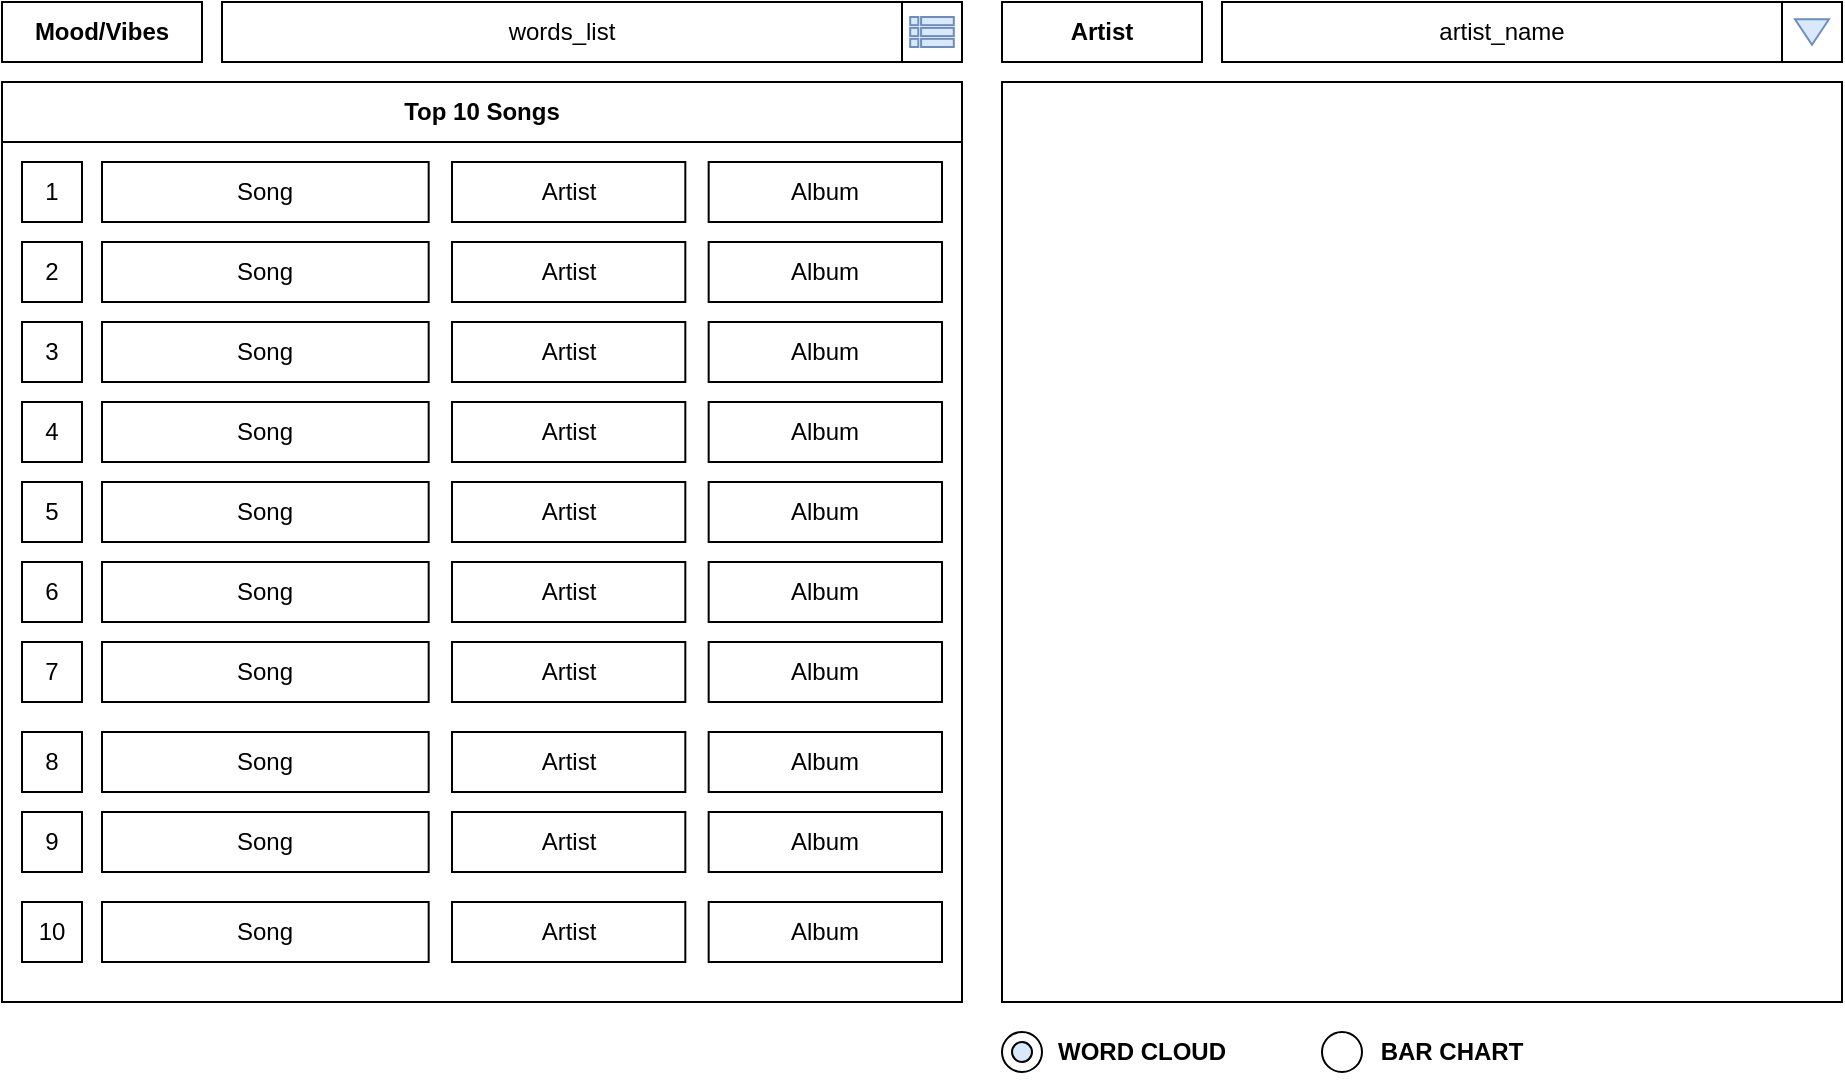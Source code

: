 <mxfile version="20.7.4" type="device"><diagram id="BOYDpbatD79w1mf3KNqg" name="Page-1"><mxGraphModel dx="621" dy="815" grid="1" gridSize="10" guides="1" tooltips="1" connect="1" arrows="1" fold="1" page="0" pageScale="1" pageWidth="1600" pageHeight="900" math="0" shadow="0"><root><mxCell id="0"/><mxCell id="1" parent="0"/><mxCell id="OEzqSSG2rinSteRobcDS-1" value="Top 10 Songs" style="rounded=0;whiteSpace=wrap;html=1;fontStyle=1" parent="1" vertex="1"><mxGeometry x="820" y="70" width="480" height="30" as="geometry"/></mxCell><mxCell id="OEzqSSG2rinSteRobcDS-2" value="" style="rounded=0;whiteSpace=wrap;html=1;" parent="1" vertex="1"><mxGeometry x="820" y="100" width="480" height="430" as="geometry"/></mxCell><mxCell id="OEzqSSG2rinSteRobcDS-9" value="Artist" style="rounded=0;whiteSpace=wrap;html=1;fontStyle=1" parent="1" vertex="1"><mxGeometry x="1320" y="30" width="100" height="30" as="geometry"/></mxCell><mxCell id="OEzqSSG2rinSteRobcDS-11" value="" style="rounded=0;whiteSpace=wrap;html=1;" parent="1" vertex="1"><mxGeometry x="1320" y="70" width="420" height="460" as="geometry"/></mxCell><mxCell id="2N0UTZYv364xXvL-xO6K-1" value="" style="ellipse;whiteSpace=wrap;html=1;aspect=fixed;" vertex="1" parent="1"><mxGeometry x="1320" y="545" width="20" height="20" as="geometry"/></mxCell><mxCell id="2N0UTZYv364xXvL-xO6K-2" value="WORD CLOUD" style="rounded=0;whiteSpace=wrap;html=1;fontStyle=1;fillColor=none;strokeColor=none;" vertex="1" parent="1"><mxGeometry x="1340" y="540" width="100" height="30" as="geometry"/></mxCell><mxCell id="2N0UTZYv364xXvL-xO6K-3" value="" style="ellipse;whiteSpace=wrap;html=1;aspect=fixed;" vertex="1" parent="1"><mxGeometry x="1480" y="545" width="20" height="20" as="geometry"/></mxCell><mxCell id="2N0UTZYv364xXvL-xO6K-4" value="BAR CHART" style="rounded=0;whiteSpace=wrap;html=1;fontStyle=1;fillColor=none;strokeColor=none;" vertex="1" parent="1"><mxGeometry x="1500" y="540" width="90" height="30" as="geometry"/></mxCell><mxCell id="2N0UTZYv364xXvL-xO6K-5" value="1" style="rounded=0;whiteSpace=wrap;html=1;" vertex="1" parent="1"><mxGeometry x="830" y="110" width="30" height="30" as="geometry"/></mxCell><mxCell id="2N0UTZYv364xXvL-xO6K-7" value="" style="ellipse;whiteSpace=wrap;html=1;aspect=fixed;fillColor=#dae8fc;strokeColor=default;" vertex="1" parent="1"><mxGeometry x="1325" y="550" width="10" height="10" as="geometry"/></mxCell><mxCell id="2N0UTZYv364xXvL-xO6K-8" value="artist_name" style="rounded=0;whiteSpace=wrap;html=1;" vertex="1" parent="1"><mxGeometry x="1430" y="30" width="280" height="30" as="geometry"/></mxCell><mxCell id="2N0UTZYv364xXvL-xO6K-9" value="Mood/Vibes" style="rounded=0;whiteSpace=wrap;html=1;fontStyle=1" vertex="1" parent="1"><mxGeometry x="820" y="30" width="100" height="30" as="geometry"/></mxCell><mxCell id="2N0UTZYv364xXvL-xO6K-10" value="words_list" style="rounded=0;whiteSpace=wrap;html=1;" vertex="1" parent="1"><mxGeometry x="930" y="30" width="340" height="30" as="geometry"/></mxCell><mxCell id="2N0UTZYv364xXvL-xO6K-12" value="" style="whiteSpace=wrap;html=1;aspect=fixed;" vertex="1" parent="1"><mxGeometry x="1710" y="30" width="30" height="30" as="geometry"/></mxCell><mxCell id="2N0UTZYv364xXvL-xO6K-11" value="" style="triangle;whiteSpace=wrap;html=1;strokeColor=#6c8ebf;fillColor=#dae8fc;rotation=90;" vertex="1" parent="1"><mxGeometry x="1718.62" y="36.5" width="12.75" height="17" as="geometry"/></mxCell><mxCell id="OEzqSSG2rinSteRobcDS-3" value="Song" style="rounded=0;whiteSpace=wrap;html=1;" parent="1" vertex="1"><mxGeometry x="870" y="110" width="163.333" height="30" as="geometry"/></mxCell><mxCell id="OEzqSSG2rinSteRobcDS-4" value="Artist" style="rounded=0;whiteSpace=wrap;html=1;" parent="1" vertex="1"><mxGeometry x="1045" y="110" width="116.667" height="30" as="geometry"/></mxCell><mxCell id="2N0UTZYv364xXvL-xO6K-6" value="Album" style="rounded=0;whiteSpace=wrap;html=1;" vertex="1" parent="1"><mxGeometry x="1173.333" y="110" width="116.667" height="30" as="geometry"/></mxCell><mxCell id="2N0UTZYv364xXvL-xO6K-16" value="2" style="rounded=0;whiteSpace=wrap;html=1;" vertex="1" parent="1"><mxGeometry x="830" y="150" width="30" height="30" as="geometry"/></mxCell><mxCell id="2N0UTZYv364xXvL-xO6K-17" value="Song" style="rounded=0;whiteSpace=wrap;html=1;" vertex="1" parent="1"><mxGeometry x="870" y="150" width="163.333" height="30" as="geometry"/></mxCell><mxCell id="2N0UTZYv364xXvL-xO6K-18" value="Artist" style="rounded=0;whiteSpace=wrap;html=1;" vertex="1" parent="1"><mxGeometry x="1045" y="150" width="116.667" height="30" as="geometry"/></mxCell><mxCell id="2N0UTZYv364xXvL-xO6K-19" value="Album" style="rounded=0;whiteSpace=wrap;html=1;" vertex="1" parent="1"><mxGeometry x="1173.333" y="150" width="116.667" height="30" as="geometry"/></mxCell><mxCell id="2N0UTZYv364xXvL-xO6K-20" value="3" style="rounded=0;whiteSpace=wrap;html=1;" vertex="1" parent="1"><mxGeometry x="830" y="190" width="30" height="30" as="geometry"/></mxCell><mxCell id="2N0UTZYv364xXvL-xO6K-21" value="Song" style="rounded=0;whiteSpace=wrap;html=1;" vertex="1" parent="1"><mxGeometry x="870" y="190" width="163.333" height="30" as="geometry"/></mxCell><mxCell id="2N0UTZYv364xXvL-xO6K-22" value="Artist" style="rounded=0;whiteSpace=wrap;html=1;" vertex="1" parent="1"><mxGeometry x="1045" y="190" width="116.667" height="30" as="geometry"/></mxCell><mxCell id="2N0UTZYv364xXvL-xO6K-23" value="Album" style="rounded=0;whiteSpace=wrap;html=1;" vertex="1" parent="1"><mxGeometry x="1173.333" y="190" width="116.667" height="30" as="geometry"/></mxCell><mxCell id="2N0UTZYv364xXvL-xO6K-24" value="4" style="rounded=0;whiteSpace=wrap;html=1;" vertex="1" parent="1"><mxGeometry x="830" y="230" width="30" height="30" as="geometry"/></mxCell><mxCell id="2N0UTZYv364xXvL-xO6K-25" value="Song" style="rounded=0;whiteSpace=wrap;html=1;" vertex="1" parent="1"><mxGeometry x="870" y="230" width="163.333" height="30" as="geometry"/></mxCell><mxCell id="2N0UTZYv364xXvL-xO6K-26" value="Artist" style="rounded=0;whiteSpace=wrap;html=1;" vertex="1" parent="1"><mxGeometry x="1045" y="230" width="116.667" height="30" as="geometry"/></mxCell><mxCell id="2N0UTZYv364xXvL-xO6K-27" value="Album" style="rounded=0;whiteSpace=wrap;html=1;" vertex="1" parent="1"><mxGeometry x="1173.333" y="230" width="116.667" height="30" as="geometry"/></mxCell><mxCell id="2N0UTZYv364xXvL-xO6K-28" value="5" style="rounded=0;whiteSpace=wrap;html=1;" vertex="1" parent="1"><mxGeometry x="830" y="270" width="30" height="30" as="geometry"/></mxCell><mxCell id="2N0UTZYv364xXvL-xO6K-29" value="Song" style="rounded=0;whiteSpace=wrap;html=1;" vertex="1" parent="1"><mxGeometry x="870" y="270" width="163.333" height="30" as="geometry"/></mxCell><mxCell id="2N0UTZYv364xXvL-xO6K-30" value="Artist" style="rounded=0;whiteSpace=wrap;html=1;" vertex="1" parent="1"><mxGeometry x="1045" y="270" width="116.667" height="30" as="geometry"/></mxCell><mxCell id="2N0UTZYv364xXvL-xO6K-31" value="Album" style="rounded=0;whiteSpace=wrap;html=1;" vertex="1" parent="1"><mxGeometry x="1173.333" y="270" width="116.667" height="30" as="geometry"/></mxCell><mxCell id="2N0UTZYv364xXvL-xO6K-32" value="6" style="rounded=0;whiteSpace=wrap;html=1;" vertex="1" parent="1"><mxGeometry x="830" y="310" width="30" height="30" as="geometry"/></mxCell><mxCell id="2N0UTZYv364xXvL-xO6K-33" value="Song" style="rounded=0;whiteSpace=wrap;html=1;" vertex="1" parent="1"><mxGeometry x="870" y="310" width="163.333" height="30" as="geometry"/></mxCell><mxCell id="2N0UTZYv364xXvL-xO6K-34" value="Artist" style="rounded=0;whiteSpace=wrap;html=1;" vertex="1" parent="1"><mxGeometry x="1045" y="310" width="116.667" height="30" as="geometry"/></mxCell><mxCell id="2N0UTZYv364xXvL-xO6K-35" value="Album" style="rounded=0;whiteSpace=wrap;html=1;" vertex="1" parent="1"><mxGeometry x="1173.333" y="310" width="116.667" height="30" as="geometry"/></mxCell><mxCell id="2N0UTZYv364xXvL-xO6K-36" value="7" style="rounded=0;whiteSpace=wrap;html=1;" vertex="1" parent="1"><mxGeometry x="830" y="350" width="30" height="30" as="geometry"/></mxCell><mxCell id="2N0UTZYv364xXvL-xO6K-37" value="Song" style="rounded=0;whiteSpace=wrap;html=1;" vertex="1" parent="1"><mxGeometry x="870" y="350" width="163.333" height="30" as="geometry"/></mxCell><mxCell id="2N0UTZYv364xXvL-xO6K-38" value="Artist" style="rounded=0;whiteSpace=wrap;html=1;" vertex="1" parent="1"><mxGeometry x="1045" y="350" width="116.667" height="30" as="geometry"/></mxCell><mxCell id="2N0UTZYv364xXvL-xO6K-39" value="Album" style="rounded=0;whiteSpace=wrap;html=1;" vertex="1" parent="1"><mxGeometry x="1173.333" y="350" width="116.667" height="30" as="geometry"/></mxCell><mxCell id="2N0UTZYv364xXvL-xO6K-40" value="8" style="rounded=0;whiteSpace=wrap;html=1;" vertex="1" parent="1"><mxGeometry x="830" y="395" width="30" height="30" as="geometry"/></mxCell><mxCell id="2N0UTZYv364xXvL-xO6K-41" value="Song" style="rounded=0;whiteSpace=wrap;html=1;" vertex="1" parent="1"><mxGeometry x="870" y="395" width="163.333" height="30" as="geometry"/></mxCell><mxCell id="2N0UTZYv364xXvL-xO6K-42" value="Artist" style="rounded=0;whiteSpace=wrap;html=1;" vertex="1" parent="1"><mxGeometry x="1045" y="395" width="116.667" height="30" as="geometry"/></mxCell><mxCell id="2N0UTZYv364xXvL-xO6K-43" value="Album" style="rounded=0;whiteSpace=wrap;html=1;" vertex="1" parent="1"><mxGeometry x="1173.333" y="395" width="116.667" height="30" as="geometry"/></mxCell><mxCell id="2N0UTZYv364xXvL-xO6K-44" value="9" style="rounded=0;whiteSpace=wrap;html=1;" vertex="1" parent="1"><mxGeometry x="830" y="435" width="30" height="30" as="geometry"/></mxCell><mxCell id="2N0UTZYv364xXvL-xO6K-45" value="Song" style="rounded=0;whiteSpace=wrap;html=1;" vertex="1" parent="1"><mxGeometry x="870" y="435" width="163.333" height="30" as="geometry"/></mxCell><mxCell id="2N0UTZYv364xXvL-xO6K-46" value="Artist" style="rounded=0;whiteSpace=wrap;html=1;" vertex="1" parent="1"><mxGeometry x="1045" y="435" width="116.667" height="30" as="geometry"/></mxCell><mxCell id="2N0UTZYv364xXvL-xO6K-47" value="Album" style="rounded=0;whiteSpace=wrap;html=1;" vertex="1" parent="1"><mxGeometry x="1173.333" y="435" width="116.667" height="30" as="geometry"/></mxCell><mxCell id="2N0UTZYv364xXvL-xO6K-48" value="10" style="rounded=0;whiteSpace=wrap;html=1;" vertex="1" parent="1"><mxGeometry x="830" y="480" width="30" height="30" as="geometry"/></mxCell><mxCell id="2N0UTZYv364xXvL-xO6K-49" value="Song" style="rounded=0;whiteSpace=wrap;html=1;" vertex="1" parent="1"><mxGeometry x="870" y="480" width="163.333" height="30" as="geometry"/></mxCell><mxCell id="2N0UTZYv364xXvL-xO6K-50" value="Artist" style="rounded=0;whiteSpace=wrap;html=1;" vertex="1" parent="1"><mxGeometry x="1045" y="480" width="116.667" height="30" as="geometry"/></mxCell><mxCell id="2N0UTZYv364xXvL-xO6K-51" value="Album" style="rounded=0;whiteSpace=wrap;html=1;" vertex="1" parent="1"><mxGeometry x="1173.333" y="480" width="116.667" height="30" as="geometry"/></mxCell><mxCell id="2N0UTZYv364xXvL-xO6K-61" value="" style="group" vertex="1" connectable="0" parent="1"><mxGeometry x="1270" y="30" width="30" height="30" as="geometry"/></mxCell><mxCell id="2N0UTZYv364xXvL-xO6K-60" value="" style="whiteSpace=wrap;html=1;aspect=fixed;" vertex="1" parent="2N0UTZYv364xXvL-xO6K-61"><mxGeometry width="30" height="30" as="geometry"/></mxCell><mxCell id="2N0UTZYv364xXvL-xO6K-59" value="" style="group" vertex="1" connectable="0" parent="2N0UTZYv364xXvL-xO6K-61"><mxGeometry x="4.088" y="7.5" width="21.817" height="15" as="geometry"/></mxCell><mxCell id="2N0UTZYv364xXvL-xO6K-53" value="" style="whiteSpace=wrap;html=1;aspect=fixed;fillColor=#dae8fc;strokeColor=#6c8ebf;" vertex="1" parent="2N0UTZYv364xXvL-xO6K-59"><mxGeometry width="4.091" height="4.091" as="geometry"/></mxCell><mxCell id="2N0UTZYv364xXvL-xO6K-54" value="" style="rounded=0;whiteSpace=wrap;html=1;strokeColor=#6c8ebf;fillColor=#dae8fc;" vertex="1" parent="2N0UTZYv364xXvL-xO6K-59"><mxGeometry x="5.454" width="16.363" height="4.091" as="geometry"/></mxCell><mxCell id="2N0UTZYv364xXvL-xO6K-55" value="" style="rounded=0;whiteSpace=wrap;html=1;strokeColor=#6c8ebf;fillColor=#dae8fc;" vertex="1" parent="2N0UTZYv364xXvL-xO6K-59"><mxGeometry x="5.454" y="5.455" width="16.363" height="4.091" as="geometry"/></mxCell><mxCell id="2N0UTZYv364xXvL-xO6K-56" value="" style="whiteSpace=wrap;html=1;aspect=fixed;fillColor=#dae8fc;strokeColor=#6c8ebf;" vertex="1" parent="2N0UTZYv364xXvL-xO6K-59"><mxGeometry y="5.455" width="4.091" height="4.091" as="geometry"/></mxCell><mxCell id="2N0UTZYv364xXvL-xO6K-57" value="" style="rounded=0;whiteSpace=wrap;html=1;strokeColor=#6c8ebf;fillColor=#dae8fc;" vertex="1" parent="2N0UTZYv364xXvL-xO6K-59"><mxGeometry x="5.454" y="10.909" width="16.363" height="4.091" as="geometry"/></mxCell><mxCell id="2N0UTZYv364xXvL-xO6K-58" value="" style="whiteSpace=wrap;html=1;aspect=fixed;fillColor=#dae8fc;strokeColor=#6c8ebf;" vertex="1" parent="2N0UTZYv364xXvL-xO6K-59"><mxGeometry y="10.909" width="4.091" height="4.091" as="geometry"/></mxCell></root></mxGraphModel></diagram></mxfile>